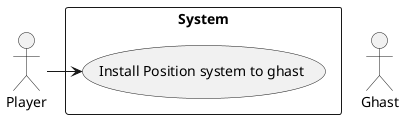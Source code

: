 @startuml

actor Player as player
actor Ghast

rectangle  System {
usecase "Install Position system to ghast" as install
}

player -> install

@enduml